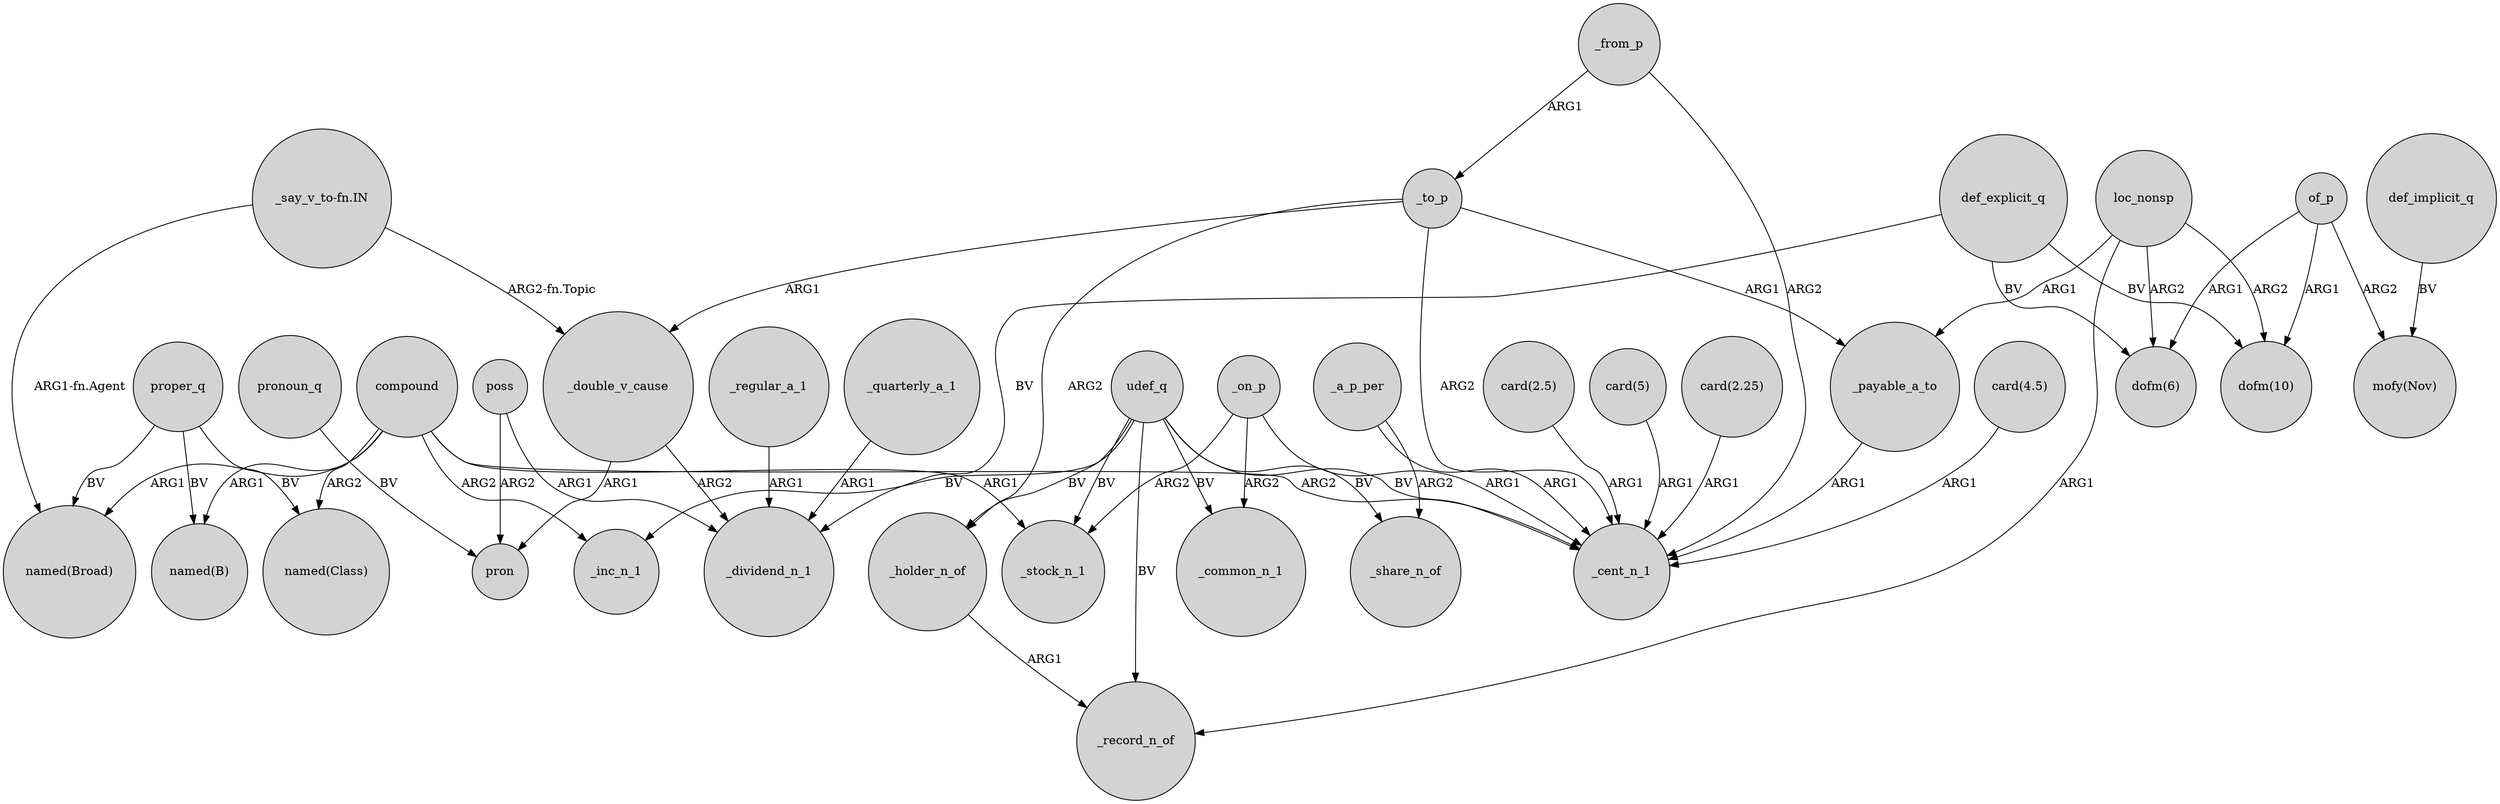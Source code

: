 digraph {
	node [shape=circle style=filled]
	compound -> "named(Broad)" [label=ARG1]
	"card(5)" -> _cent_n_1 [label=ARG1]
	_double_v_cause -> pron [label=ARG1]
	udef_q -> _common_n_1 [label=BV]
	"card(2.25)" -> _cent_n_1 [label=ARG1]
	proper_q -> "named(Class)" [label=BV]
	udef_q -> _inc_n_1 [label=BV]
	_double_v_cause -> _dividend_n_1 [label=ARG2]
	poss -> pron [label=ARG2]
	def_explicit_q -> "dofm(10)" [label=BV]
	def_explicit_q -> _dividend_n_1 [label=BV]
	_on_p -> _cent_n_1 [label=ARG1]
	loc_nonsp -> _payable_a_to [label=ARG1]
	loc_nonsp -> _record_n_of [label=ARG1]
	_regular_a_1 -> _dividend_n_1 [label=ARG1]
	_payable_a_to -> _cent_n_1 [label=ARG1]
	udef_q -> _record_n_of [label=BV]
	_a_p_per -> _share_n_of [label=ARG2]
	_quarterly_a_1 -> _dividend_n_1 [label=ARG1]
	compound -> _stock_n_1 [label=ARG1]
	proper_q -> "named(Broad)" [label=BV]
	proper_q -> "named(B)" [label=BV]
	_to_p -> _holder_n_of [label=ARG2]
	_from_p -> _to_p [label=ARG1]
	udef_q -> _cent_n_1 [label=BV]
	of_p -> "dofm(6)" [label=ARG1]
	"_say_v_to-fn.IN" -> "named(Broad)" [label="ARG1-fn.Agent"]
	_from_p -> _cent_n_1 [label=ARG2]
	pronoun_q -> pron [label=BV]
	udef_q -> _stock_n_1 [label=BV]
	def_explicit_q -> "dofm(6)" [label=BV]
	"card(4.5)" -> _cent_n_1 [label=ARG1]
	_to_p -> _cent_n_1 [label=ARG2]
	udef_q -> _holder_n_of [label=BV]
	_a_p_per -> _cent_n_1 [label=ARG1]
	_on_p -> _common_n_1 [label=ARG2]
	_holder_n_of -> _record_n_of [label=ARG1]
	_to_p -> _payable_a_to [label=ARG1]
	udef_q -> _share_n_of [label=BV]
	_to_p -> _double_v_cause [label=ARG1]
	"card(2.5)" -> _cent_n_1 [label=ARG1]
	compound -> "named(Class)" [label=ARG2]
	poss -> _dividend_n_1 [label=ARG1]
	loc_nonsp -> "dofm(10)" [label=ARG2]
	compound -> "named(B)" [label=ARG1]
	loc_nonsp -> "dofm(6)" [label=ARG2]
	of_p -> "mofy(Nov)" [label=ARG2]
	compound -> _cent_n_1 [label=ARG2]
	of_p -> "dofm(10)" [label=ARG1]
	def_implicit_q -> "mofy(Nov)" [label=BV]
	"_say_v_to-fn.IN" -> _double_v_cause [label="ARG2-fn.Topic"]
	compound -> _inc_n_1 [label=ARG2]
	_on_p -> _stock_n_1 [label=ARG2]
}
